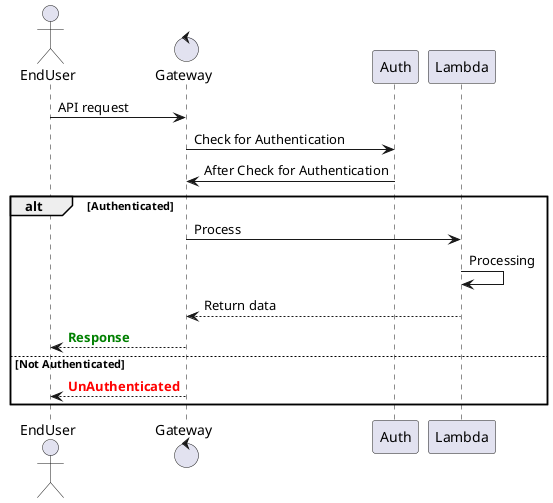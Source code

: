 @startuml Hello API

actor EndUser
control Gateway

EndUser -> Gateway: API request

Gateway -> Auth: Check for Authentication
Auth -> Gateway: After Check for Authentication

alt Authenticated
Gateway -> Lambda: Process
Lambda -> Lambda: Processing
Lambda --> Gateway: Return data
Gateway --> EndUser: <font color=green><b>Response</b></font>
else Not Authenticated
Gateway --> EndUser: <font color=red><b>UnAuthenticated</b></font>
end
@enduml
